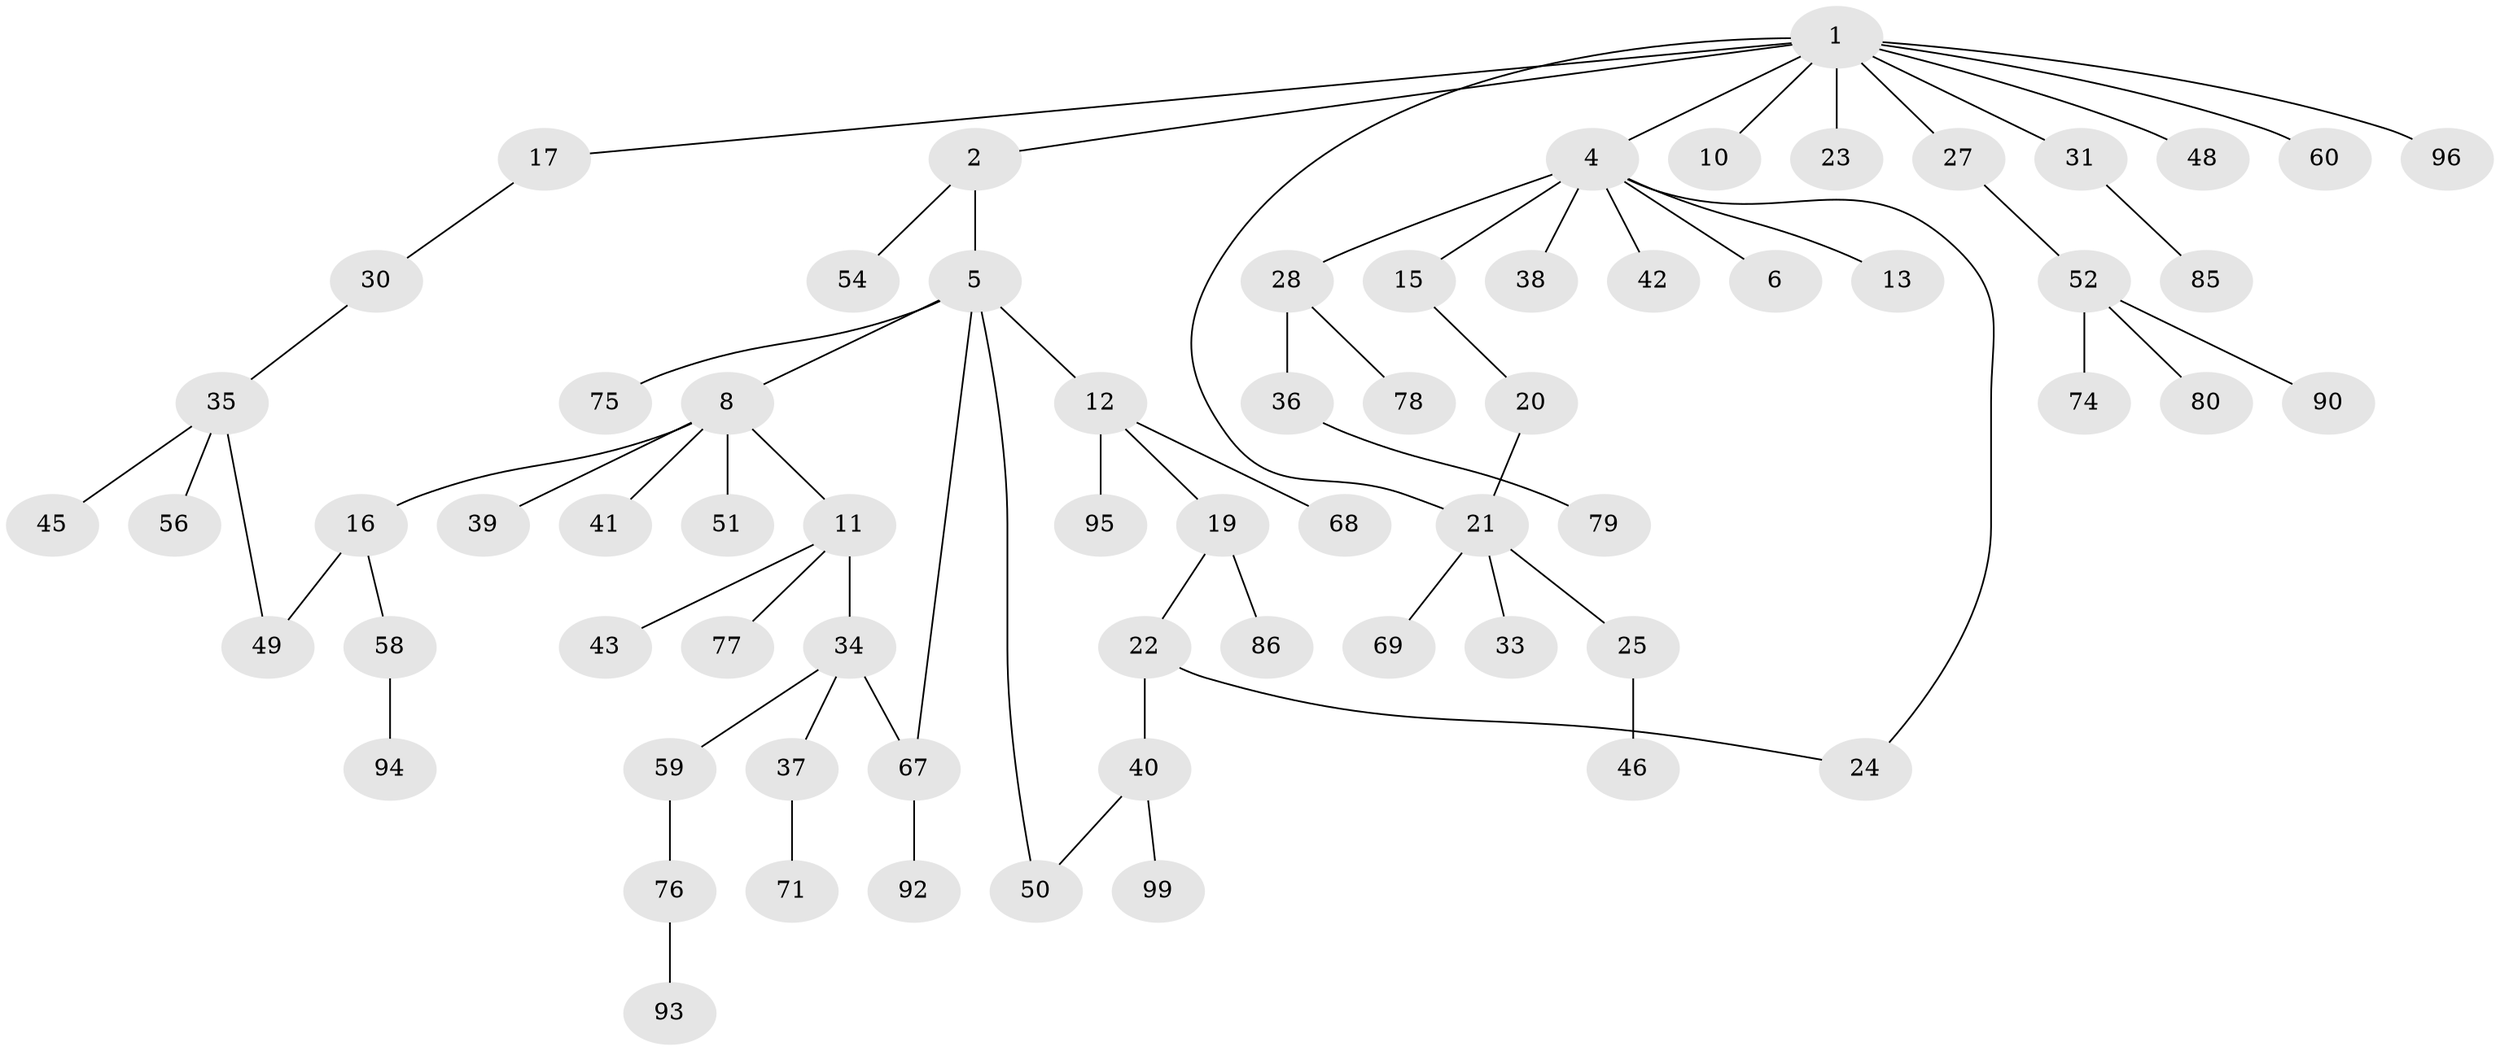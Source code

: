 // original degree distribution, {7: 0.019801980198019802, 3: 0.12871287128712872, 2: 0.33663366336633666, 5: 0.0297029702970297, 6: 0.019801980198019802, 1: 0.4158415841584158, 4: 0.04950495049504951}
// Generated by graph-tools (version 1.1) at 2025/10/02/27/25 16:10:52]
// undirected, 67 vertices, 71 edges
graph export_dot {
graph [start="1"]
  node [color=gray90,style=filled];
  1 [super="+7"];
  2 [super="+3"];
  4 [super="+9"];
  5 [super="+18"];
  6 [super="+97"];
  8 [super="+14"];
  10;
  11 [super="+26"];
  12 [super="+89"];
  13;
  15;
  16 [super="+91"];
  17 [super="+44"];
  19 [super="+32"];
  20 [super="+55"];
  21 [super="+47"];
  22 [super="+70"];
  23;
  24 [super="+29"];
  25;
  27;
  28 [super="+63"];
  30;
  31;
  33 [super="+81"];
  34 [super="+72"];
  35 [super="+82"];
  36;
  37 [super="+73"];
  38;
  39 [super="+84"];
  40 [super="+65"];
  41 [super="+62"];
  42;
  43;
  45 [super="+100"];
  46 [super="+53"];
  48 [super="+57"];
  49;
  50;
  51;
  52 [super="+61"];
  54;
  56;
  58 [super="+64"];
  59 [super="+66"];
  60 [super="+88"];
  67 [super="+98"];
  68;
  69 [super="+83"];
  71;
  74;
  75;
  76;
  77;
  78;
  79;
  80;
  85;
  86 [super="+87"];
  90;
  92;
  93 [super="+101"];
  94;
  95;
  96;
  99;
  1 -- 2;
  1 -- 4;
  1 -- 21;
  1 -- 23;
  1 -- 48;
  1 -- 96;
  1 -- 17;
  1 -- 10;
  1 -- 27;
  1 -- 60;
  1 -- 31;
  2 -- 54;
  2 -- 5;
  4 -- 6;
  4 -- 13;
  4 -- 15;
  4 -- 28;
  4 -- 38;
  4 -- 24;
  4 -- 42;
  5 -- 8;
  5 -- 12;
  5 -- 67;
  5 -- 50;
  5 -- 75;
  8 -- 11;
  8 -- 16;
  8 -- 41;
  8 -- 51;
  8 -- 39;
  11 -- 34;
  11 -- 43;
  11 -- 77;
  12 -- 19;
  12 -- 68;
  12 -- 95;
  15 -- 20;
  16 -- 58;
  16 -- 49;
  17 -- 30;
  19 -- 22;
  19 -- 86;
  20 -- 21;
  21 -- 25;
  21 -- 33;
  21 -- 69;
  22 -- 40;
  22 -- 24;
  25 -- 46;
  27 -- 52;
  28 -- 36;
  28 -- 78;
  30 -- 35;
  31 -- 85;
  34 -- 37;
  34 -- 59;
  34 -- 67;
  35 -- 45;
  35 -- 49;
  35 -- 56;
  36 -- 79;
  37 -- 71;
  40 -- 99;
  40 -- 50;
  52 -- 80;
  52 -- 74;
  52 -- 90;
  58 -- 94;
  59 -- 76;
  67 -- 92;
  76 -- 93;
}
